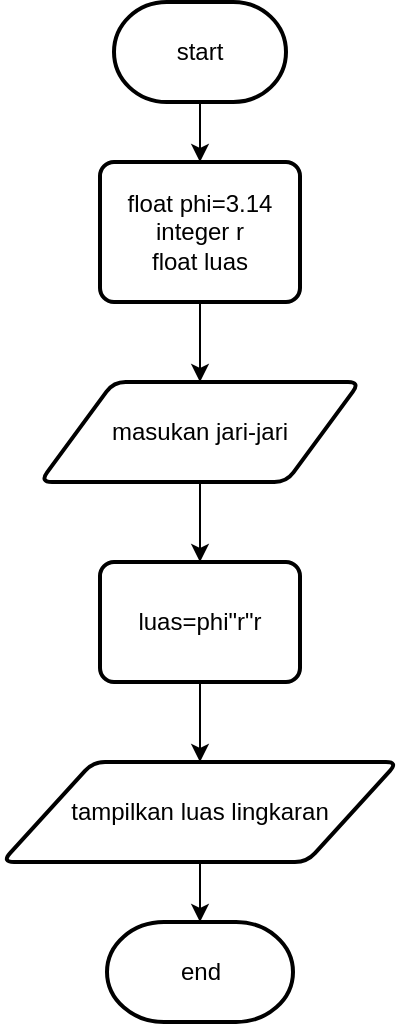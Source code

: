 <mxfile version="22.0.4" type="github">
  <diagram id="C5RBs43oDa-KdzZeNtuy" name="Page-1">
    <mxGraphModel dx="880" dy="470" grid="1" gridSize="10" guides="1" tooltips="1" connect="1" arrows="1" fold="1" page="1" pageScale="1" pageWidth="827" pageHeight="1169" math="0" shadow="0">
      <root>
        <mxCell id="WIyWlLk6GJQsqaUBKTNV-0" />
        <mxCell id="WIyWlLk6GJQsqaUBKTNV-1" parent="WIyWlLk6GJQsqaUBKTNV-0" />
        <mxCell id="zH6Go8k_SZB6BX6y1vGW-6" style="edgeStyle=orthogonalEdgeStyle;rounded=0;orthogonalLoop=1;jettySize=auto;html=1;entryX=0.5;entryY=0;entryDx=0;entryDy=0;" edge="1" parent="WIyWlLk6GJQsqaUBKTNV-1" source="zH6Go8k_SZB6BX6y1vGW-0" target="zH6Go8k_SZB6BX6y1vGW-1">
          <mxGeometry relative="1" as="geometry" />
        </mxCell>
        <mxCell id="zH6Go8k_SZB6BX6y1vGW-0" value="start" style="strokeWidth=2;html=1;shape=mxgraph.flowchart.terminator;whiteSpace=wrap;" vertex="1" parent="WIyWlLk6GJQsqaUBKTNV-1">
          <mxGeometry x="314" y="40" width="86" height="50" as="geometry" />
        </mxCell>
        <mxCell id="zH6Go8k_SZB6BX6y1vGW-7" style="edgeStyle=orthogonalEdgeStyle;rounded=0;orthogonalLoop=1;jettySize=auto;html=1;entryX=0.5;entryY=0;entryDx=0;entryDy=0;" edge="1" parent="WIyWlLk6GJQsqaUBKTNV-1" source="zH6Go8k_SZB6BX6y1vGW-1" target="zH6Go8k_SZB6BX6y1vGW-2">
          <mxGeometry relative="1" as="geometry" />
        </mxCell>
        <mxCell id="zH6Go8k_SZB6BX6y1vGW-1" value="&lt;div&gt;float phi=3.14&lt;/div&gt;&lt;div&gt;integer r&lt;/div&gt;&lt;div&gt;float luas&lt;br&gt;&lt;/div&gt;" style="rounded=1;whiteSpace=wrap;html=1;absoluteArcSize=1;arcSize=14;strokeWidth=2;" vertex="1" parent="WIyWlLk6GJQsqaUBKTNV-1">
          <mxGeometry x="307" y="120" width="100" height="70" as="geometry" />
        </mxCell>
        <mxCell id="zH6Go8k_SZB6BX6y1vGW-8" style="edgeStyle=orthogonalEdgeStyle;rounded=0;orthogonalLoop=1;jettySize=auto;html=1;entryX=0.5;entryY=0;entryDx=0;entryDy=0;" edge="1" parent="WIyWlLk6GJQsqaUBKTNV-1" source="zH6Go8k_SZB6BX6y1vGW-2" target="zH6Go8k_SZB6BX6y1vGW-3">
          <mxGeometry relative="1" as="geometry" />
        </mxCell>
        <mxCell id="zH6Go8k_SZB6BX6y1vGW-2" value="masukan jari-jari" style="shape=parallelogram;html=1;strokeWidth=2;perimeter=parallelogramPerimeter;whiteSpace=wrap;rounded=1;arcSize=12;size=0.23;" vertex="1" parent="WIyWlLk6GJQsqaUBKTNV-1">
          <mxGeometry x="277" y="230" width="160" height="50" as="geometry" />
        </mxCell>
        <mxCell id="zH6Go8k_SZB6BX6y1vGW-9" style="edgeStyle=orthogonalEdgeStyle;rounded=0;orthogonalLoop=1;jettySize=auto;html=1;entryX=0.5;entryY=0;entryDx=0;entryDy=0;" edge="1" parent="WIyWlLk6GJQsqaUBKTNV-1" source="zH6Go8k_SZB6BX6y1vGW-3" target="zH6Go8k_SZB6BX6y1vGW-4">
          <mxGeometry relative="1" as="geometry" />
        </mxCell>
        <mxCell id="zH6Go8k_SZB6BX6y1vGW-3" value="luas=phi&quot;r&quot;r" style="rounded=1;whiteSpace=wrap;html=1;absoluteArcSize=1;arcSize=14;strokeWidth=2;" vertex="1" parent="WIyWlLk6GJQsqaUBKTNV-1">
          <mxGeometry x="307" y="320" width="100" height="60" as="geometry" />
        </mxCell>
        <mxCell id="zH6Go8k_SZB6BX6y1vGW-4" value="tampilkan luas lingkaran" style="shape=parallelogram;html=1;strokeWidth=2;perimeter=parallelogramPerimeter;whiteSpace=wrap;rounded=1;arcSize=12;size=0.23;" vertex="1" parent="WIyWlLk6GJQsqaUBKTNV-1">
          <mxGeometry x="258" y="420" width="198" height="50" as="geometry" />
        </mxCell>
        <mxCell id="zH6Go8k_SZB6BX6y1vGW-5" value="end" style="strokeWidth=2;html=1;shape=mxgraph.flowchart.terminator;whiteSpace=wrap;" vertex="1" parent="WIyWlLk6GJQsqaUBKTNV-1">
          <mxGeometry x="310.5" y="500" width="93" height="50" as="geometry" />
        </mxCell>
        <mxCell id="zH6Go8k_SZB6BX6y1vGW-10" style="edgeStyle=orthogonalEdgeStyle;rounded=0;orthogonalLoop=1;jettySize=auto;html=1;entryX=0.5;entryY=0;entryDx=0;entryDy=0;entryPerimeter=0;" edge="1" parent="WIyWlLk6GJQsqaUBKTNV-1" source="zH6Go8k_SZB6BX6y1vGW-4" target="zH6Go8k_SZB6BX6y1vGW-5">
          <mxGeometry relative="1" as="geometry" />
        </mxCell>
      </root>
    </mxGraphModel>
  </diagram>
</mxfile>
